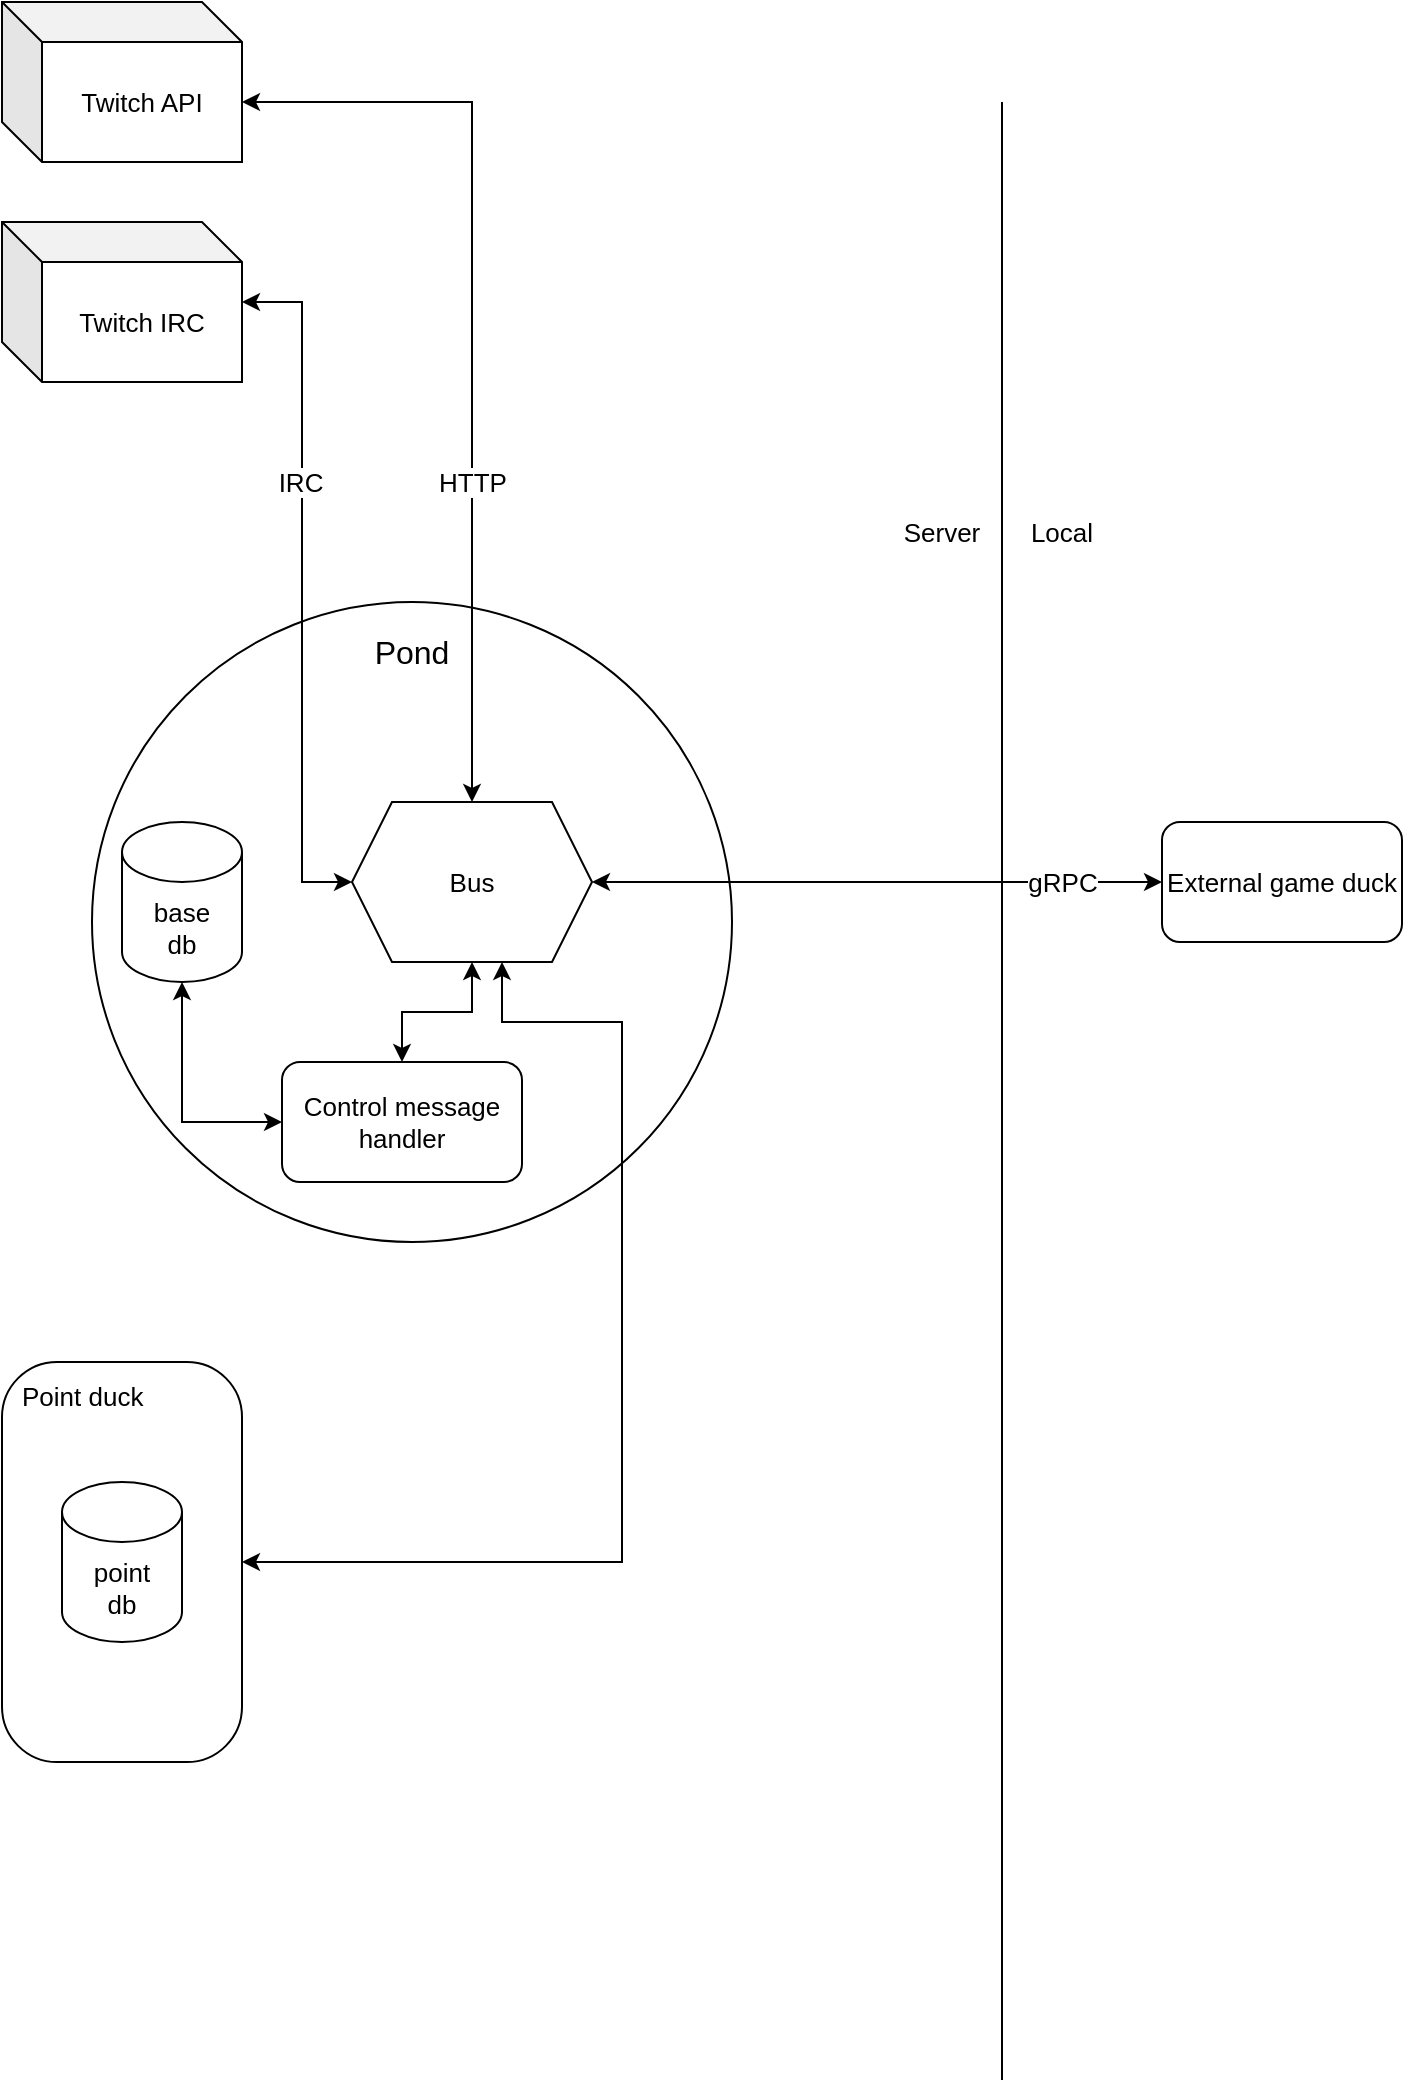 <mxfile version="17.1.2" type="github">
  <diagram id="2EugZO80VNe8W5lsftwd" name="Page-1">
    <mxGraphModel dx="1354" dy="1788" grid="1" gridSize="10" guides="1" tooltips="1" connect="1" arrows="1" fold="1" page="1" pageScale="1" pageWidth="850" pageHeight="1100" math="0" shadow="0">
      <root>
        <mxCell id="0" />
        <mxCell id="1" parent="0" />
        <mxCell id="z_WxewyYWtBV-kWWetse-1" value="" style="ellipse;whiteSpace=wrap;html=1;aspect=fixed;" parent="1" vertex="1">
          <mxGeometry x="105" y="90" width="320" height="320" as="geometry" />
        </mxCell>
        <mxCell id="z_WxewyYWtBV-kWWetse-2" value="Pond" style="text;html=1;strokeColor=none;fillColor=none;align=center;verticalAlign=middle;whiteSpace=wrap;rounded=0;fontSize=16;" parent="1" vertex="1">
          <mxGeometry x="235" y="100" width="60" height="30" as="geometry" />
        </mxCell>
        <mxCell id="z_WxewyYWtBV-kWWetse-25" style="edgeStyle=orthogonalEdgeStyle;rounded=0;orthogonalLoop=1;jettySize=auto;html=1;exitX=1;exitY=0.5;exitDx=0;exitDy=0;entryX=0.625;entryY=1;entryDx=0;entryDy=0;fontSize=13;startArrow=classic;startFill=1;" parent="1" source="z_WxewyYWtBV-kWWetse-3" target="z_WxewyYWtBV-kWWetse-13" edge="1">
          <mxGeometry relative="1" as="geometry">
            <Array as="points">
              <mxPoint x="370" y="570" />
              <mxPoint x="370" y="300" />
              <mxPoint x="310" y="300" />
            </Array>
          </mxGeometry>
        </mxCell>
        <mxCell id="z_WxewyYWtBV-kWWetse-3" value="&lt;div&gt;Point duck&lt;br&gt;&lt;/div&gt;" style="rounded=1;whiteSpace=wrap;html=1;fontSize=13;arcSize=23;align=left;horizontal=1;verticalAlign=top;spacingTop=3;spacingLeft=8;" parent="1" vertex="1">
          <mxGeometry x="60" y="470" width="120" height="200" as="geometry" />
        </mxCell>
        <mxCell id="z_WxewyYWtBV-kWWetse-4" value="External game duck" style="rounded=1;whiteSpace=wrap;html=1;fontSize=13;" parent="1" vertex="1">
          <mxGeometry x="640" y="200" width="120" height="60" as="geometry" />
        </mxCell>
        <mxCell id="z_WxewyYWtBV-kWWetse-7" value="point&lt;br&gt;db" style="shape=cylinder3;whiteSpace=wrap;html=1;boundedLbl=1;backgroundOutline=1;size=15;fontSize=13;" parent="1" vertex="1">
          <mxGeometry x="90" y="530" width="60" height="80" as="geometry" />
        </mxCell>
        <mxCell id="z_WxewyYWtBV-kWWetse-8" value="base&lt;br&gt;db" style="shape=cylinder3;whiteSpace=wrap;html=1;boundedLbl=1;backgroundOutline=1;size=15;fontSize=13;" parent="1" vertex="1">
          <mxGeometry x="120" y="200" width="60" height="80" as="geometry" />
        </mxCell>
        <mxCell id="z_WxewyYWtBV-kWWetse-10" style="edgeStyle=orthogonalEdgeStyle;rounded=0;orthogonalLoop=1;jettySize=auto;html=1;entryX=0;entryY=0.5;entryDx=0;entryDy=0;fontSize=13;startArrow=classic;startFill=1;" parent="1" source="z_WxewyYWtBV-kWWetse-9" target="z_WxewyYWtBV-kWWetse-13" edge="1">
          <mxGeometry relative="1" as="geometry">
            <Array as="points">
              <mxPoint x="210" y="-60" />
              <mxPoint x="210" y="230" />
            </Array>
          </mxGeometry>
        </mxCell>
        <mxCell id="z_WxewyYWtBV-kWWetse-20" value="IRC" style="edgeLabel;html=1;align=center;verticalAlign=middle;resizable=0;points=[];fontSize=13;" parent="z_WxewyYWtBV-kWWetse-10" vertex="1" connectable="0">
          <mxGeometry x="-0.275" y="-1" relative="1" as="geometry">
            <mxPoint y="-5" as="offset" />
          </mxGeometry>
        </mxCell>
        <mxCell id="z_WxewyYWtBV-kWWetse-9" value="Twitch IRC" style="shape=cube;whiteSpace=wrap;html=1;boundedLbl=1;backgroundOutline=1;darkOpacity=0.05;darkOpacity2=0.1;fontSize=13;" parent="1" vertex="1">
          <mxGeometry x="60" y="-100" width="120" height="80" as="geometry" />
        </mxCell>
        <mxCell id="z_WxewyYWtBV-kWWetse-12" style="edgeStyle=orthogonalEdgeStyle;rounded=0;orthogonalLoop=1;jettySize=auto;html=1;exitX=0;exitY=0;exitDx=120;exitDy=50;exitPerimeter=0;entryX=0.5;entryY=0;entryDx=0;entryDy=0;fontSize=13;startArrow=classic;startFill=1;" parent="1" source="z_WxewyYWtBV-kWWetse-11" target="z_WxewyYWtBV-kWWetse-13" edge="1">
          <mxGeometry relative="1" as="geometry" />
        </mxCell>
        <mxCell id="z_WxewyYWtBV-kWWetse-19" value="HTTP" style="edgeLabel;html=1;align=center;verticalAlign=middle;resizable=0;points=[];fontSize=13;" parent="z_WxewyYWtBV-kWWetse-12" vertex="1" connectable="0">
          <mxGeometry x="0.29" y="-3" relative="1" as="geometry">
            <mxPoint x="3" y="5" as="offset" />
          </mxGeometry>
        </mxCell>
        <mxCell id="z_WxewyYWtBV-kWWetse-11" value="Twitch API" style="shape=cube;whiteSpace=wrap;html=1;boundedLbl=1;backgroundOutline=1;darkOpacity=0.05;darkOpacity2=0.1;fontSize=13;" parent="1" vertex="1">
          <mxGeometry x="60" y="-210" width="120" height="80" as="geometry" />
        </mxCell>
        <mxCell id="z_WxewyYWtBV-kWWetse-21" style="edgeStyle=orthogonalEdgeStyle;rounded=0;orthogonalLoop=1;jettySize=auto;html=1;exitX=0.5;exitY=1;exitDx=0;exitDy=0;entryX=0.5;entryY=0;entryDx=0;entryDy=0;fontSize=13;startArrow=classic;startFill=1;" parent="1" source="z_WxewyYWtBV-kWWetse-13" target="z_WxewyYWtBV-kWWetse-18" edge="1">
          <mxGeometry relative="1" as="geometry" />
        </mxCell>
        <mxCell id="z_WxewyYWtBV-kWWetse-23" style="edgeStyle=orthogonalEdgeStyle;rounded=0;orthogonalLoop=1;jettySize=auto;html=1;exitX=1;exitY=0.5;exitDx=0;exitDy=0;entryX=0;entryY=0.5;entryDx=0;entryDy=0;fontSize=13;startArrow=classic;startFill=1;" parent="1" source="z_WxewyYWtBV-kWWetse-13" target="z_WxewyYWtBV-kWWetse-4" edge="1">
          <mxGeometry relative="1" as="geometry" />
        </mxCell>
        <mxCell id="z_WxewyYWtBV-kWWetse-24" value="gRPC" style="edgeLabel;html=1;align=center;verticalAlign=middle;resizable=0;points=[];fontSize=13;" parent="z_WxewyYWtBV-kWWetse-23" vertex="1" connectable="0">
          <mxGeometry x="-0.081" y="-5" relative="1" as="geometry">
            <mxPoint x="104" y="-5" as="offset" />
          </mxGeometry>
        </mxCell>
        <mxCell id="z_WxewyYWtBV-kWWetse-13" value="Bus" style="shape=hexagon;perimeter=hexagonPerimeter2;whiteSpace=wrap;html=1;fixedSize=1;fontSize=13;" parent="1" vertex="1">
          <mxGeometry x="235" y="190" width="120" height="80" as="geometry" />
        </mxCell>
        <mxCell id="z_WxewyYWtBV-kWWetse-15" value="" style="endArrow=none;html=1;rounded=0;fontSize=13;" parent="1" edge="1">
          <mxGeometry width="50" height="50" relative="1" as="geometry">
            <mxPoint x="560" y="829" as="sourcePoint" />
            <mxPoint x="560" y="-160" as="targetPoint" />
          </mxGeometry>
        </mxCell>
        <mxCell id="z_WxewyYWtBV-kWWetse-16" value="Server" style="text;html=1;strokeColor=none;fillColor=none;align=center;verticalAlign=middle;whiteSpace=wrap;rounded=0;fontSize=13;" parent="1" vertex="1">
          <mxGeometry x="500" y="40" width="60" height="30" as="geometry" />
        </mxCell>
        <mxCell id="z_WxewyYWtBV-kWWetse-17" value="Local" style="text;html=1;strokeColor=none;fillColor=none;align=center;verticalAlign=middle;whiteSpace=wrap;rounded=0;fontSize=13;" parent="1" vertex="1">
          <mxGeometry x="560" y="40" width="60" height="30" as="geometry" />
        </mxCell>
        <mxCell id="z_WxewyYWtBV-kWWetse-22" style="edgeStyle=orthogonalEdgeStyle;rounded=0;orthogonalLoop=1;jettySize=auto;html=1;exitX=0;exitY=0.5;exitDx=0;exitDy=0;entryX=0.5;entryY=1;entryDx=0;entryDy=0;entryPerimeter=0;fontSize=13;startArrow=classic;startFill=1;" parent="1" source="z_WxewyYWtBV-kWWetse-18" target="z_WxewyYWtBV-kWWetse-8" edge="1">
          <mxGeometry relative="1" as="geometry" />
        </mxCell>
        <mxCell id="z_WxewyYWtBV-kWWetse-18" value="Control message handler" style="rounded=1;whiteSpace=wrap;html=1;fontSize=13;" parent="1" vertex="1">
          <mxGeometry x="200" y="320" width="120" height="60" as="geometry" />
        </mxCell>
      </root>
    </mxGraphModel>
  </diagram>
</mxfile>
